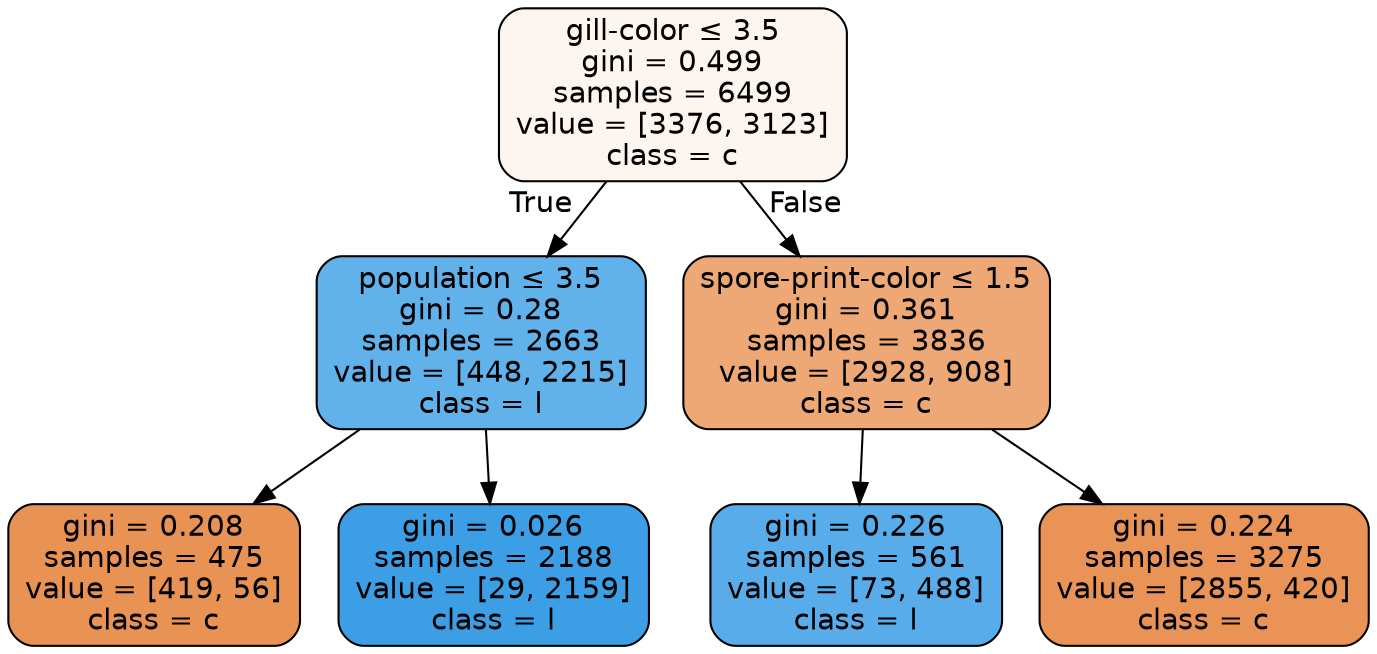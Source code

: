 digraph Tree {
node [shape=box, style="filled, rounded", color="black", fontname=helvetica] ;
edge [fontname=helvetica] ;
0 [label=<gill-color &le; 3.5<br/>gini = 0.499<br/>samples = 6499<br/>value = [3376, 3123]<br/>class = c>, fillcolor="#fdf6f0"] ;
1 [label=<population &le; 3.5<br/>gini = 0.28<br/>samples = 2663<br/>value = [448, 2215]<br/>class = l>, fillcolor="#61b1ea"] ;
0 -> 1 [labeldistance=2.5, labelangle=45, headlabel="True"] ;
2 [label=<gini = 0.208<br/>samples = 475<br/>value = [419, 56]<br/>class = c>, fillcolor="#e89253"] ;
1 -> 2 ;
3 [label=<gini = 0.026<br/>samples = 2188<br/>value = [29, 2159]<br/>class = l>, fillcolor="#3c9ee5"] ;
1 -> 3 ;
4 [label=<spore-print-color &le; 1.5<br/>gini = 0.361<br/>samples = 3836<br/>value = [2928, 908]<br/>class = c>, fillcolor="#eda876"] ;
0 -> 4 [labeldistance=2.5, labelangle=-45, headlabel="False"] ;
5 [label=<gini = 0.226<br/>samples = 561<br/>value = [73, 488]<br/>class = l>, fillcolor="#57ace9"] ;
4 -> 5 ;
6 [label=<gini = 0.224<br/>samples = 3275<br/>value = [2855, 420]<br/>class = c>, fillcolor="#e99456"] ;
4 -> 6 ;
}
